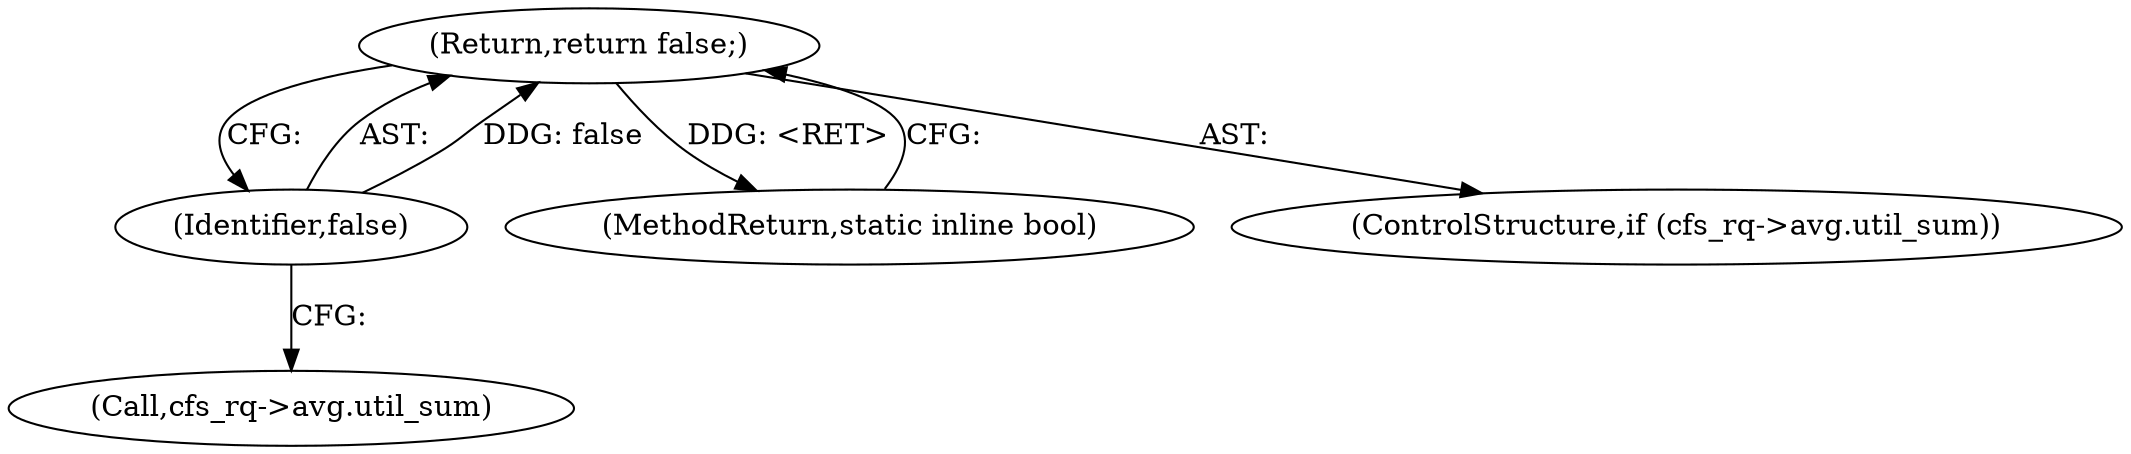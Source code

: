 digraph "1_linux_c40f7d74c741a907cfaeb73a7697081881c497d0@del" {
"1000125" [label="(Return,return false;)"];
"1000126" [label="(Identifier,false)"];
"1000137" [label="(MethodReturn,static inline bool)"];
"1000120" [label="(Call,cfs_rq->avg.util_sum)"];
"1000125" [label="(Return,return false;)"];
"1000126" [label="(Identifier,false)"];
"1000119" [label="(ControlStructure,if (cfs_rq->avg.util_sum))"];
"1000125" -> "1000119"  [label="AST: "];
"1000125" -> "1000126"  [label="CFG: "];
"1000126" -> "1000125"  [label="AST: "];
"1000137" -> "1000125"  [label="CFG: "];
"1000125" -> "1000137"  [label="DDG: <RET>"];
"1000126" -> "1000125"  [label="DDG: false"];
"1000126" -> "1000120"  [label="CFG: "];
}

